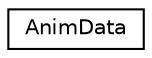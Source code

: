 digraph G
{
  edge [fontname="Helvetica",fontsize="10",labelfontname="Helvetica",labelfontsize="10"];
  node [fontname="Helvetica",fontsize="10",shape=record];
  rankdir=LR;
  Node1 [label="AnimData",height=0.2,width=0.4,color="black", fillcolor="white", style="filled",URL="$d1/d5c/structAnimData.html"];
}
